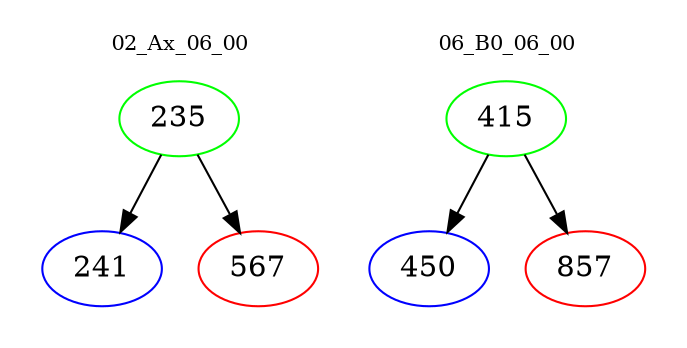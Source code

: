 digraph{
subgraph cluster_0 {
color = white
label = "02_Ax_06_00";
fontsize=10;
T0_235 [label="235", color="green"]
T0_235 -> T0_241 [color="black"]
T0_241 [label="241", color="blue"]
T0_235 -> T0_567 [color="black"]
T0_567 [label="567", color="red"]
}
subgraph cluster_1 {
color = white
label = "06_B0_06_00";
fontsize=10;
T1_415 [label="415", color="green"]
T1_415 -> T1_450 [color="black"]
T1_450 [label="450", color="blue"]
T1_415 -> T1_857 [color="black"]
T1_857 [label="857", color="red"]
}
}
